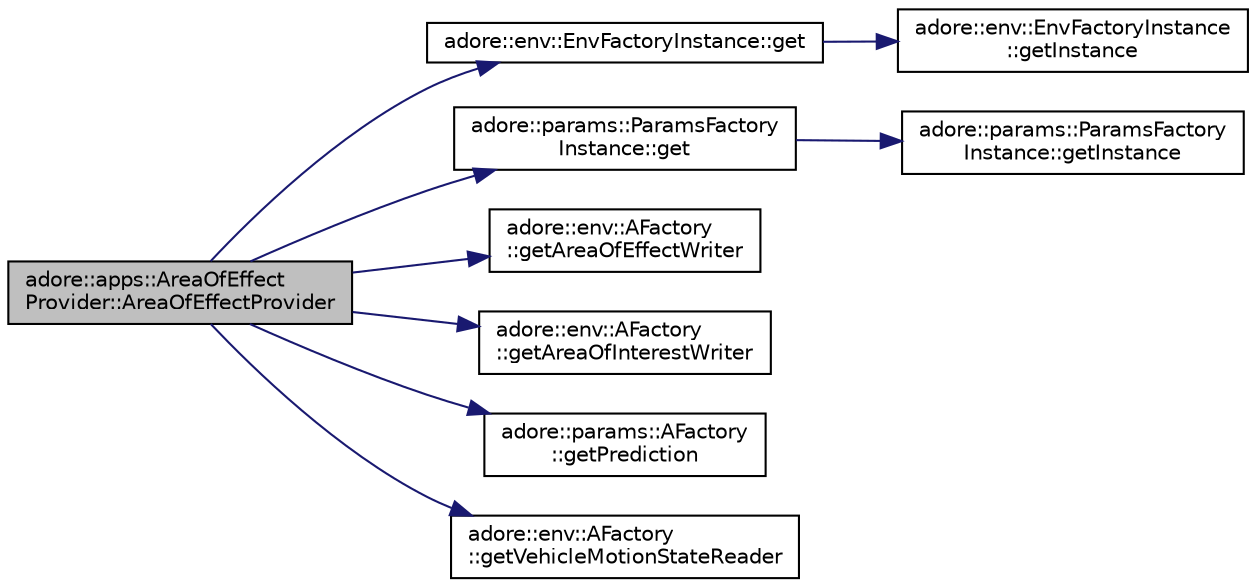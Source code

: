 digraph "adore::apps::AreaOfEffectProvider::AreaOfEffectProvider"
{
 // LATEX_PDF_SIZE
  edge [fontname="Helvetica",fontsize="10",labelfontname="Helvetica",labelfontsize="10"];
  node [fontname="Helvetica",fontsize="10",shape=record];
  rankdir="LR";
  Node1 [label="adore::apps::AreaOfEffect\lProvider::AreaOfEffectProvider",height=0.2,width=0.4,color="black", fillcolor="grey75", style="filled", fontcolor="black",tooltip=" "];
  Node1 -> Node2 [color="midnightblue",fontsize="10",style="solid",fontname="Helvetica"];
  Node2 [label="adore::env::EnvFactoryInstance::get",height=0.2,width=0.4,color="black", fillcolor="white", style="filled",URL="$classadore_1_1env_1_1EnvFactoryInstance.html#a069fadea20089ddf252a244864f305c1",tooltip=" "];
  Node2 -> Node3 [color="midnightblue",fontsize="10",style="solid",fontname="Helvetica"];
  Node3 [label="adore::env::EnvFactoryInstance\l::getInstance",height=0.2,width=0.4,color="black", fillcolor="white", style="filled",URL="$classadore_1_1env_1_1EnvFactoryInstance.html#a14835a4420fb827ba3809b94a96a7660",tooltip="Function to access singleton instance of the envFactory using magic static."];
  Node1 -> Node4 [color="midnightblue",fontsize="10",style="solid",fontname="Helvetica"];
  Node4 [label="adore::params::ParamsFactory\lInstance::get",height=0.2,width=0.4,color="black", fillcolor="white", style="filled",URL="$classadore_1_1params_1_1ParamsFactoryInstance.html#ae4d79d6130cebb47d90a82b6edb7660d",tooltip=" "];
  Node4 -> Node5 [color="midnightblue",fontsize="10",style="solid",fontname="Helvetica"];
  Node5 [label="adore::params::ParamsFactory\lInstance::getInstance",height=0.2,width=0.4,color="black", fillcolor="white", style="filled",URL="$classadore_1_1params_1_1ParamsFactoryInstance.html#a59eae0e003d40b03f9db2d814ec2a3bf",tooltip="Function to access singleton instance of the AllFactory using magic static."];
  Node1 -> Node6 [color="midnightblue",fontsize="10",style="solid",fontname="Helvetica"];
  Node6 [label="adore::env::AFactory\l::getAreaOfEffectWriter",height=0.2,width=0.4,color="black", fillcolor="white", style="filled",URL="$classadore_1_1env_1_1AFactory.html#ac4b821c6523201cb4843f81c907c3bb3",tooltip=" "];
  Node1 -> Node7 [color="midnightblue",fontsize="10",style="solid",fontname="Helvetica"];
  Node7 [label="adore::env::AFactory\l::getAreaOfInterestWriter",height=0.2,width=0.4,color="black", fillcolor="white", style="filled",URL="$classadore_1_1env_1_1AFactory.html#a1dee139a32a1c17f4f66612e8cf05989",tooltip=" "];
  Node1 -> Node8 [color="midnightblue",fontsize="10",style="solid",fontname="Helvetica"];
  Node8 [label="adore::params::AFactory\l::getPrediction",height=0.2,width=0.4,color="black", fillcolor="white", style="filled",URL="$classadore_1_1params_1_1AFactory.html#a97342bdeb05e0362b622374868827b4c",tooltip=" "];
  Node1 -> Node9 [color="midnightblue",fontsize="10",style="solid",fontname="Helvetica"];
  Node9 [label="adore::env::AFactory\l::getVehicleMotionStateReader",height=0.2,width=0.4,color="black", fillcolor="white", style="filled",URL="$classadore_1_1env_1_1AFactory.html#a81f661c576816461f1914436620ac208",tooltip=" "];
}
